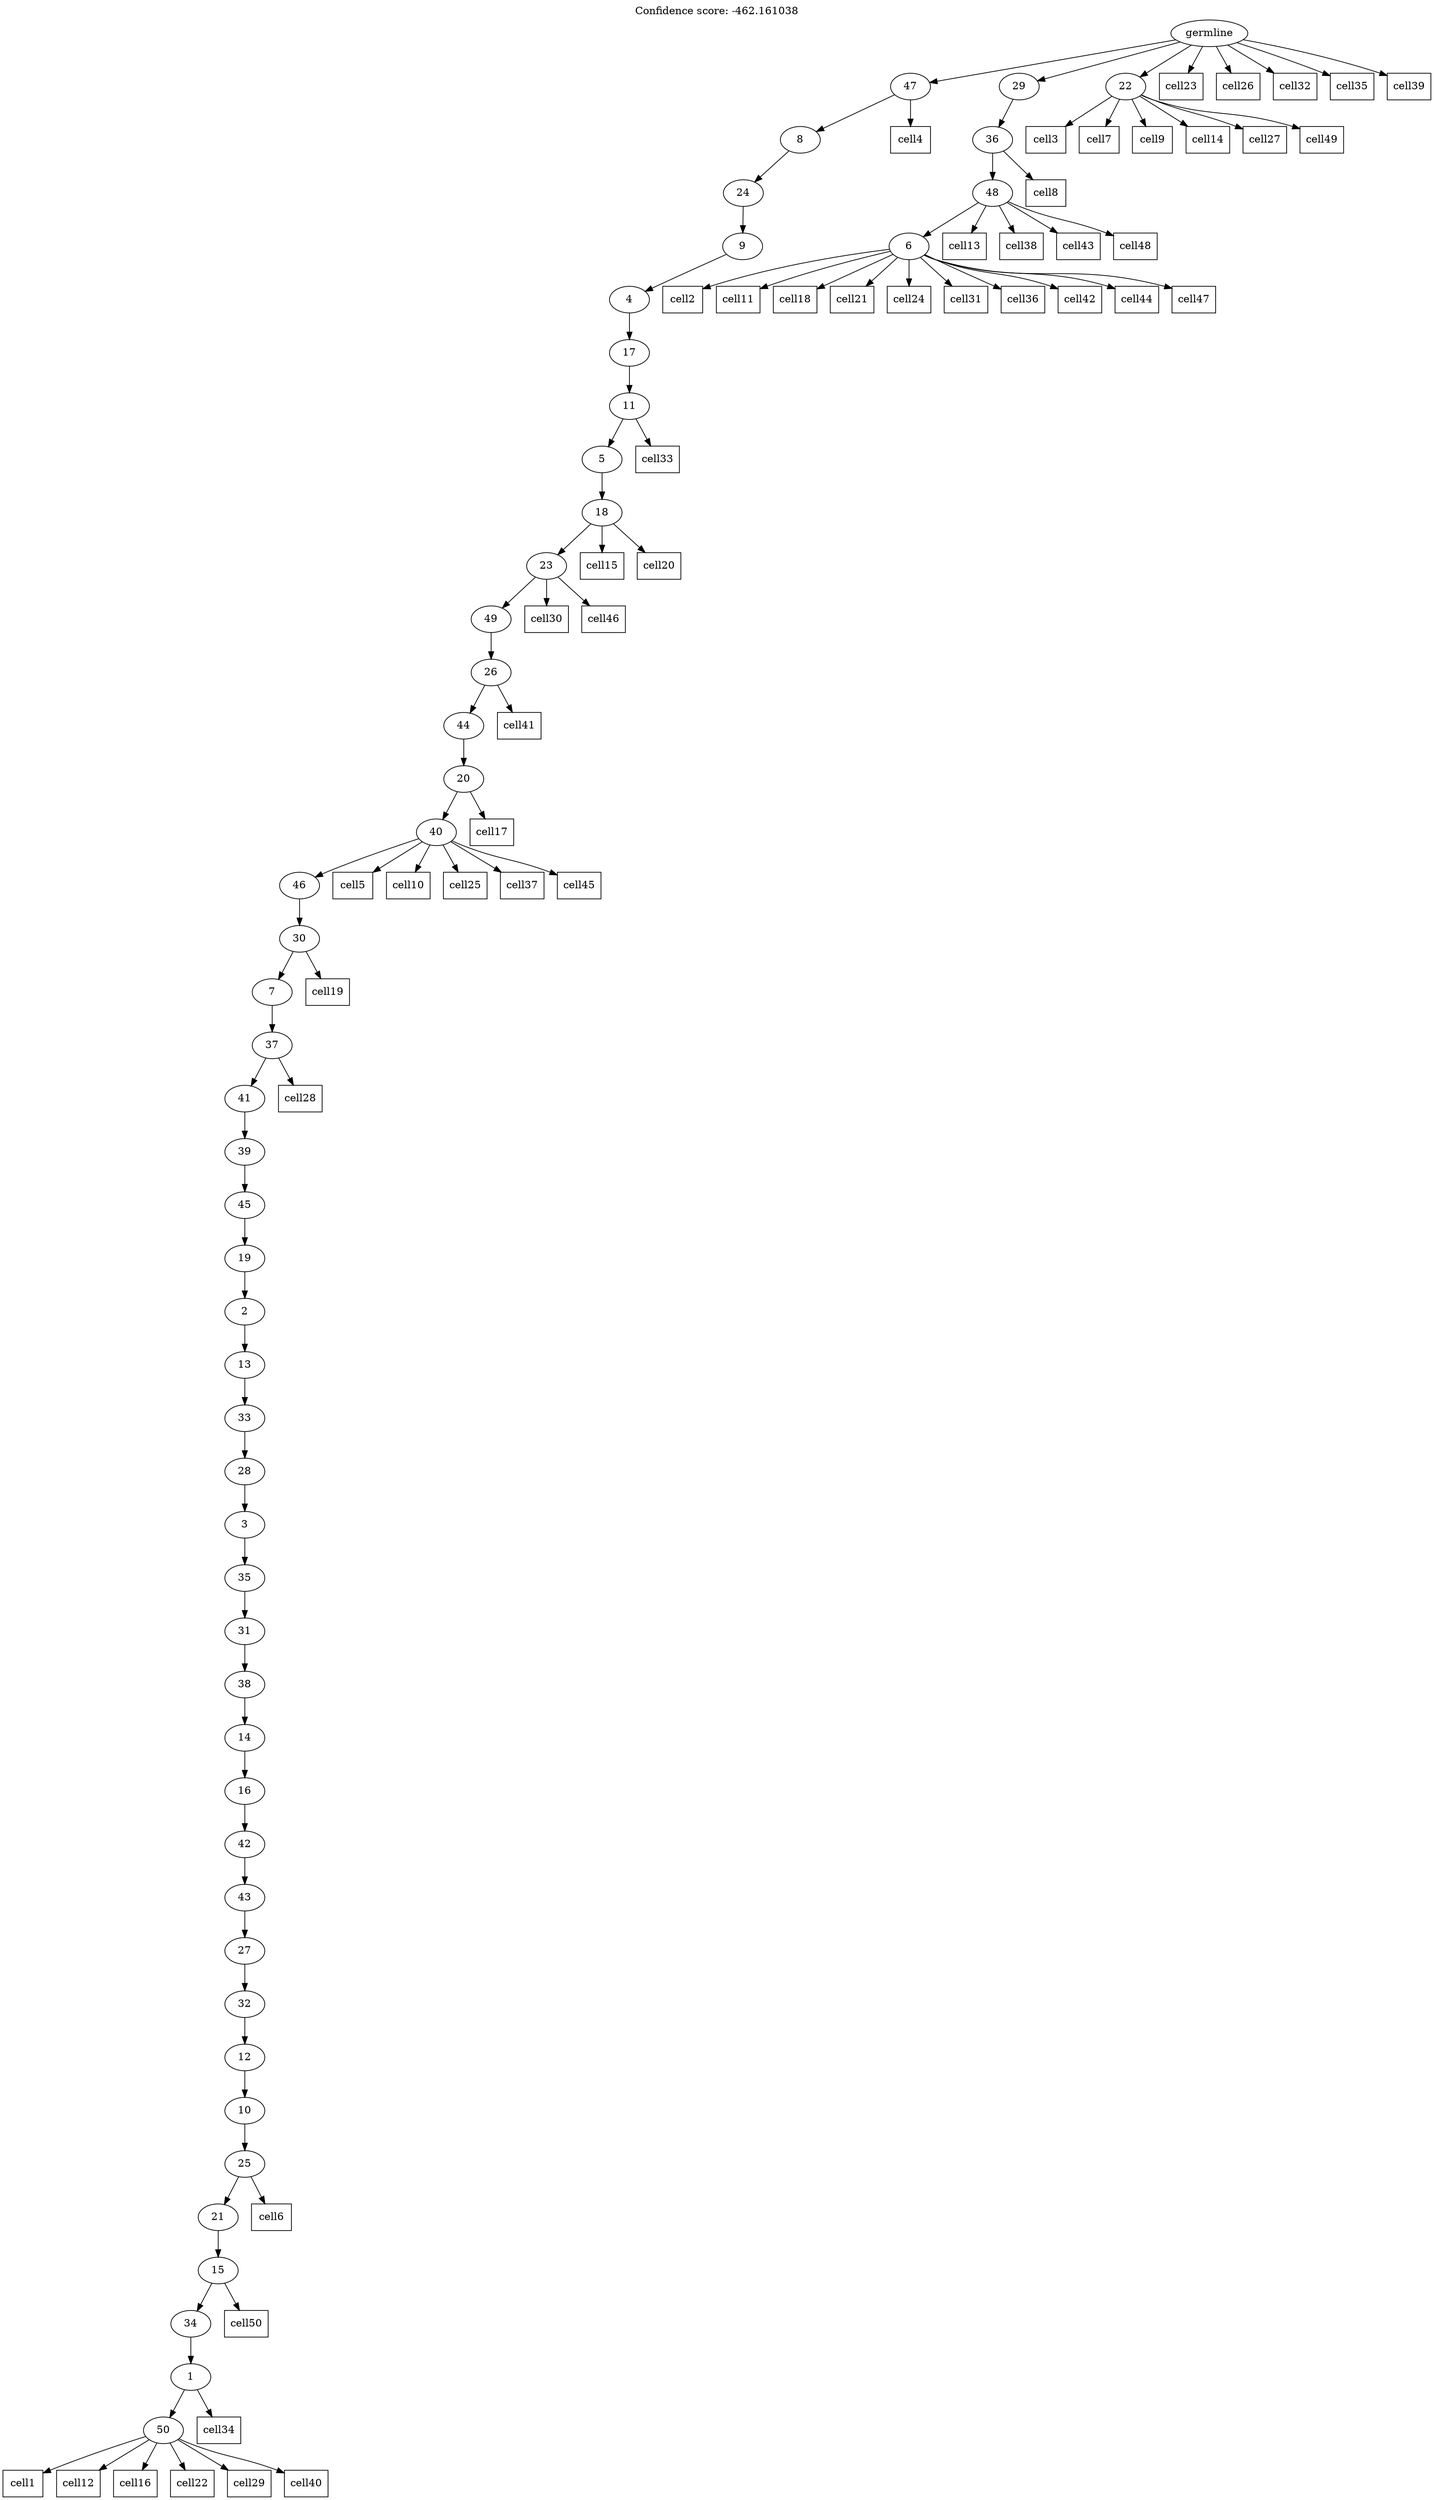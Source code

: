 digraph g {
	"49" -> "50";
	"50" [label="50"];
	"48" -> "49";
	"49" [label="1"];
	"47" -> "48";
	"48" [label="34"];
	"46" -> "47";
	"47" [label="15"];
	"45" -> "46";
	"46" [label="21"];
	"44" -> "45";
	"45" [label="25"];
	"43" -> "44";
	"44" [label="10"];
	"42" -> "43";
	"43" [label="12"];
	"41" -> "42";
	"42" [label="32"];
	"40" -> "41";
	"41" [label="27"];
	"39" -> "40";
	"40" [label="43"];
	"38" -> "39";
	"39" [label="42"];
	"37" -> "38";
	"38" [label="16"];
	"36" -> "37";
	"37" [label="14"];
	"35" -> "36";
	"36" [label="38"];
	"34" -> "35";
	"35" [label="31"];
	"33" -> "34";
	"34" [label="35"];
	"32" -> "33";
	"33" [label="3"];
	"31" -> "32";
	"32" [label="28"];
	"30" -> "31";
	"31" [label="33"];
	"29" -> "30";
	"30" [label="13"];
	"28" -> "29";
	"29" [label="2"];
	"27" -> "28";
	"28" [label="19"];
	"26" -> "27";
	"27" [label="45"];
	"25" -> "26";
	"26" [label="39"];
	"24" -> "25";
	"25" [label="41"];
	"23" -> "24";
	"24" [label="37"];
	"22" -> "23";
	"23" [label="7"];
	"21" -> "22";
	"22" [label="30"];
	"20" -> "21";
	"21" [label="46"];
	"19" -> "20";
	"20" [label="40"];
	"18" -> "19";
	"19" [label="20"];
	"17" -> "18";
	"18" [label="44"];
	"16" -> "17";
	"17" [label="26"];
	"15" -> "16";
	"16" [label="49"];
	"14" -> "15";
	"15" [label="23"];
	"13" -> "14";
	"14" [label="18"];
	"12" -> "13";
	"13" [label="5"];
	"11" -> "12";
	"12" [label="11"];
	"10" -> "11";
	"11" [label="17"];
	"9" -> "10";
	"10" [label="4"];
	"8" -> "9";
	"9" [label="9"];
	"7" -> "8";
	"8" [label="24"];
	"6" -> "7";
	"7" [label="8"];
	"3" -> "4";
	"4" [label="6"];
	"2" -> "3";
	"3" [label="48"];
	"1" -> "2";
	"2" [label="36"];
	"0" -> "1";
	"1" [label="29"];
	"0" -> "5";
	"5" [label="22"];
	"0" -> "6";
	"6" [label="47"];
	"0" [label="germline"];
	"50" -> "cell1";
	"cell1" [shape=box];
	"4" -> "cell2";
	"cell2" [shape=box];
	"5" -> "cell3";
	"cell3" [shape=box];
	"6" -> "cell4";
	"cell4" [shape=box];
	"20" -> "cell5";
	"cell5" [shape=box];
	"45" -> "cell6";
	"cell6" [shape=box];
	"5" -> "cell7";
	"cell7" [shape=box];
	"2" -> "cell8";
	"cell8" [shape=box];
	"5" -> "cell9";
	"cell9" [shape=box];
	"20" -> "cell10";
	"cell10" [shape=box];
	"4" -> "cell11";
	"cell11" [shape=box];
	"50" -> "cell12";
	"cell12" [shape=box];
	"3" -> "cell13";
	"cell13" [shape=box];
	"5" -> "cell14";
	"cell14" [shape=box];
	"14" -> "cell15";
	"cell15" [shape=box];
	"50" -> "cell16";
	"cell16" [shape=box];
	"19" -> "cell17";
	"cell17" [shape=box];
	"4" -> "cell18";
	"cell18" [shape=box];
	"22" -> "cell19";
	"cell19" [shape=box];
	"14" -> "cell20";
	"cell20" [shape=box];
	"4" -> "cell21";
	"cell21" [shape=box];
	"50" -> "cell22";
	"cell22" [shape=box];
	"0" -> "cell23";
	"cell23" [shape=box];
	"4" -> "cell24";
	"cell24" [shape=box];
	"20" -> "cell25";
	"cell25" [shape=box];
	"0" -> "cell26";
	"cell26" [shape=box];
	"5" -> "cell27";
	"cell27" [shape=box];
	"24" -> "cell28";
	"cell28" [shape=box];
	"50" -> "cell29";
	"cell29" [shape=box];
	"15" -> "cell30";
	"cell30" [shape=box];
	"4" -> "cell31";
	"cell31" [shape=box];
	"0" -> "cell32";
	"cell32" [shape=box];
	"12" -> "cell33";
	"cell33" [shape=box];
	"49" -> "cell34";
	"cell34" [shape=box];
	"0" -> "cell35";
	"cell35" [shape=box];
	"4" -> "cell36";
	"cell36" [shape=box];
	"20" -> "cell37";
	"cell37" [shape=box];
	"3" -> "cell38";
	"cell38" [shape=box];
	"0" -> "cell39";
	"cell39" [shape=box];
	"50" -> "cell40";
	"cell40" [shape=box];
	"17" -> "cell41";
	"cell41" [shape=box];
	"4" -> "cell42";
	"cell42" [shape=box];
	"3" -> "cell43";
	"cell43" [shape=box];
	"4" -> "cell44";
	"cell44" [shape=box];
	"20" -> "cell45";
	"cell45" [shape=box];
	"15" -> "cell46";
	"cell46" [shape=box];
	"4" -> "cell47";
	"cell47" [shape=box];
	"3" -> "cell48";
	"cell48" [shape=box];
	"5" -> "cell49";
	"cell49" [shape=box];
	"47" -> "cell50";
	"cell50" [shape=box];
	labelloc="t";
	label="Confidence score: -462.161038";
}
